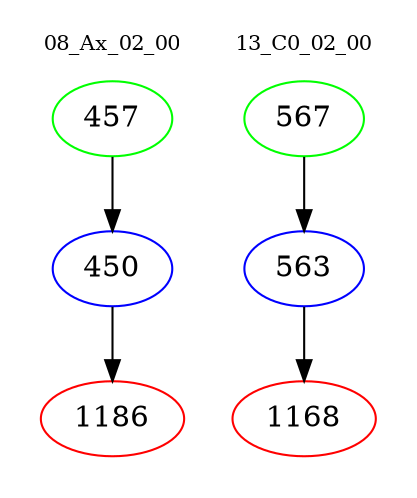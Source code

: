 digraph{
subgraph cluster_0 {
color = white
label = "08_Ax_02_00";
fontsize=10;
T0_457 [label="457", color="green"]
T0_457 -> T0_450 [color="black"]
T0_450 [label="450", color="blue"]
T0_450 -> T0_1186 [color="black"]
T0_1186 [label="1186", color="red"]
}
subgraph cluster_1 {
color = white
label = "13_C0_02_00";
fontsize=10;
T1_567 [label="567", color="green"]
T1_567 -> T1_563 [color="black"]
T1_563 [label="563", color="blue"]
T1_563 -> T1_1168 [color="black"]
T1_1168 [label="1168", color="red"]
}
}
